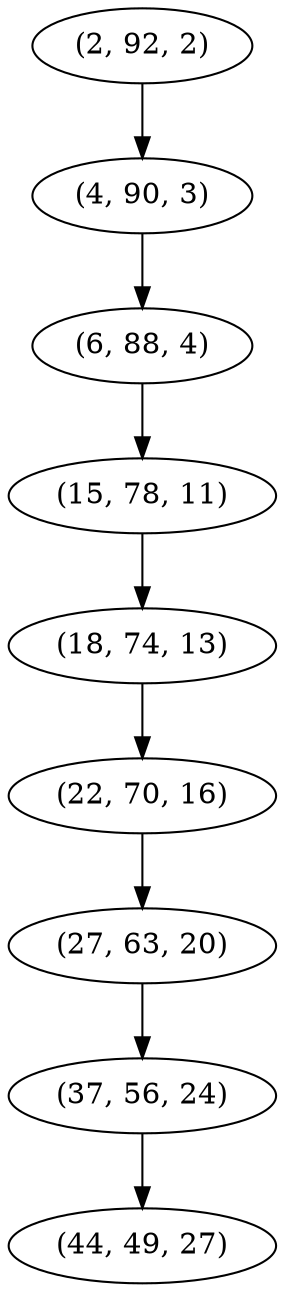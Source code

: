 digraph tree {
    "(2, 92, 2)";
    "(4, 90, 3)";
    "(6, 88, 4)";
    "(15, 78, 11)";
    "(18, 74, 13)";
    "(22, 70, 16)";
    "(27, 63, 20)";
    "(37, 56, 24)";
    "(44, 49, 27)";
    "(2, 92, 2)" -> "(4, 90, 3)";
    "(4, 90, 3)" -> "(6, 88, 4)";
    "(6, 88, 4)" -> "(15, 78, 11)";
    "(15, 78, 11)" -> "(18, 74, 13)";
    "(18, 74, 13)" -> "(22, 70, 16)";
    "(22, 70, 16)" -> "(27, 63, 20)";
    "(27, 63, 20)" -> "(37, 56, 24)";
    "(37, 56, 24)" -> "(44, 49, 27)";
}
